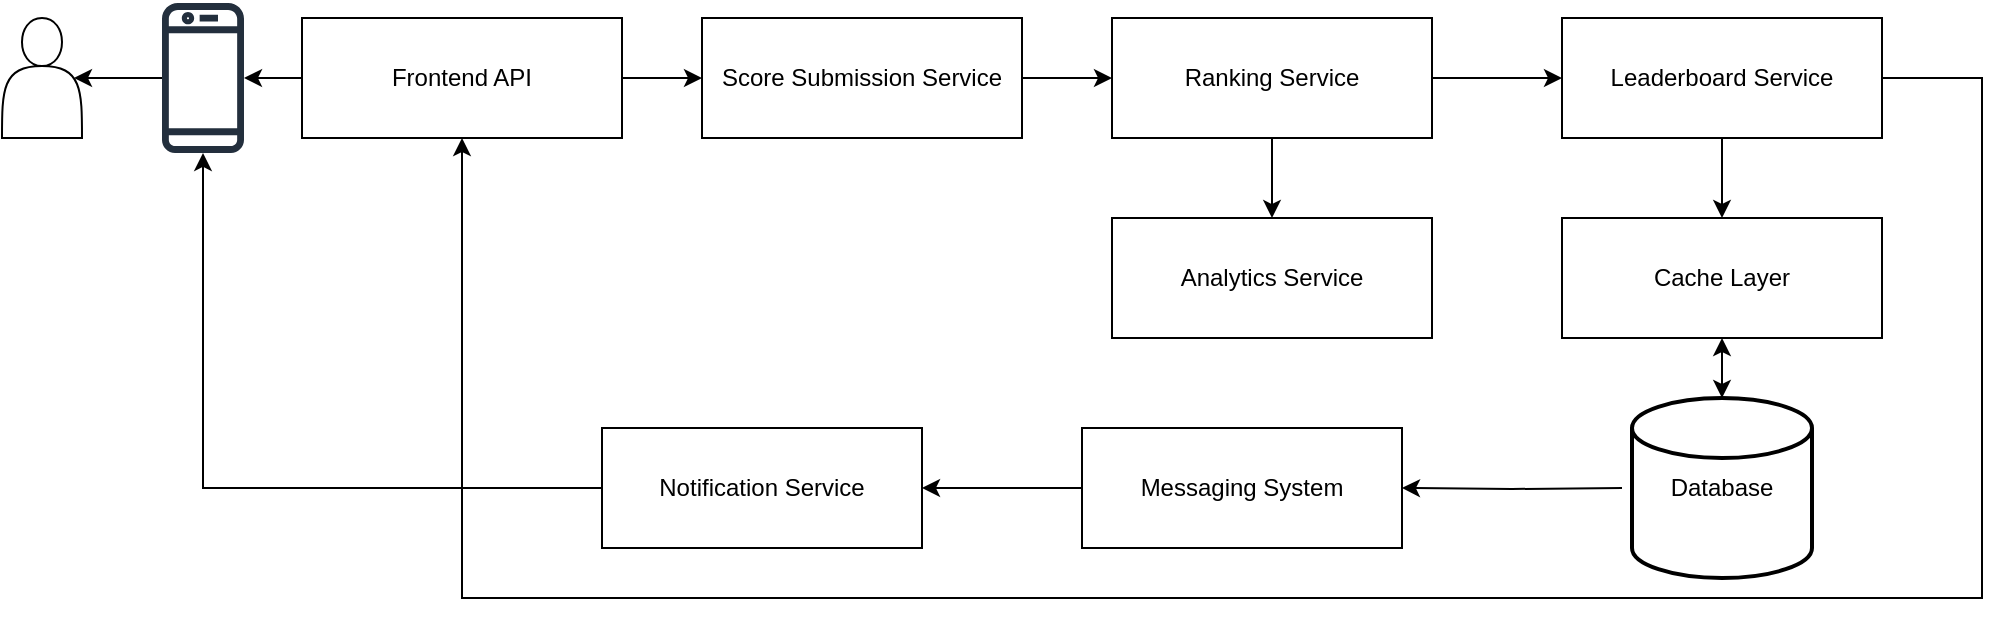 <mxfile version="24.7.17">
  <diagram name="Generic Online Game Leaderboard System Design" id="o0OCvDqOE0En7-RrT2to">
    <mxGraphModel dx="1804" dy="581" grid="1" gridSize="10" guides="1" tooltips="1" connect="1" arrows="1" fold="1" page="1" pageScale="1" pageWidth="850" pageHeight="1100" math="0" shadow="0">
      <root>
        <mxCell id="0" />
        <mxCell id="1" parent="0" />
        <mxCell id="lO7huxiK2E3GjXsihG1o-1" value="Score Submission Service" style="shape=rect;whiteSpace=wrap;html=1;" vertex="1" parent="1">
          <mxGeometry x="220" y="10" width="160" height="60" as="geometry" />
        </mxCell>
        <mxCell id="lO7huxiK2E3GjXsihG1o-2" value="Ranking Service" style="shape=rect;whiteSpace=wrap;html=1;" vertex="1" parent="1">
          <mxGeometry x="425" y="10" width="160" height="60" as="geometry" />
        </mxCell>
        <mxCell id="lO7huxiK2E3GjXsihG1o-3" value="Leaderboard Service" style="shape=rect;whiteSpace=wrap;html=1;" vertex="1" parent="1">
          <mxGeometry x="650" y="10" width="160" height="60" as="geometry" />
        </mxCell>
        <mxCell id="lO7huxiK2E3GjXsihG1o-5" value="Cache Layer" style="shape=rect;whiteSpace=wrap;html=1;" vertex="1" parent="1">
          <mxGeometry x="650" y="110" width="160" height="60" as="geometry" />
        </mxCell>
        <mxCell id="lO7huxiK2E3GjXsihG1o-21" value="" style="edgeStyle=orthogonalEdgeStyle;rounded=0;orthogonalLoop=1;jettySize=auto;html=1;" edge="1" parent="1" source="lO7huxiK2E3GjXsihG1o-6" target="lO7huxiK2E3GjXsihG1o-10">
          <mxGeometry relative="1" as="geometry" />
        </mxCell>
        <mxCell id="lO7huxiK2E3GjXsihG1o-6" value="Messaging System" style="shape=rect;whiteSpace=wrap;html=1;" vertex="1" parent="1">
          <mxGeometry x="410" y="215" width="160" height="60" as="geometry" />
        </mxCell>
        <mxCell id="lO7huxiK2E3GjXsihG1o-25" style="edgeStyle=orthogonalEdgeStyle;rounded=0;orthogonalLoop=1;jettySize=auto;html=1;exitX=0;exitY=0.5;exitDx=0;exitDy=0;" edge="1" parent="1" source="lO7huxiK2E3GjXsihG1o-7" target="lO7huxiK2E3GjXsihG1o-22">
          <mxGeometry relative="1" as="geometry" />
        </mxCell>
        <mxCell id="lO7huxiK2E3GjXsihG1o-7" value="Frontend API" style="shape=rect;whiteSpace=wrap;html=1;" vertex="1" parent="1">
          <mxGeometry x="20" y="10" width="160" height="60" as="geometry" />
        </mxCell>
        <mxCell id="lO7huxiK2E3GjXsihG1o-9" value="Analytics Service" style="shape=rect;whiteSpace=wrap;html=1;" vertex="1" parent="1">
          <mxGeometry x="425" y="110" width="160" height="60" as="geometry" />
        </mxCell>
        <mxCell id="lO7huxiK2E3GjXsihG1o-26" style="edgeStyle=orthogonalEdgeStyle;rounded=0;orthogonalLoop=1;jettySize=auto;html=1;exitX=0;exitY=0.5;exitDx=0;exitDy=0;" edge="1" parent="1" source="lO7huxiK2E3GjXsihG1o-10" target="lO7huxiK2E3GjXsihG1o-22">
          <mxGeometry relative="1" as="geometry" />
        </mxCell>
        <mxCell id="lO7huxiK2E3GjXsihG1o-10" value="Notification Service" style="shape=rect;whiteSpace=wrap;html=1;" vertex="1" parent="1">
          <mxGeometry x="170" y="215" width="160" height="60" as="geometry" />
        </mxCell>
        <mxCell id="lO7huxiK2E3GjXsihG1o-11" style="edgeStyle=orthogonalEdgeStyle;rounded=0;" edge="1" parent="1" source="lO7huxiK2E3GjXsihG1o-1" target="lO7huxiK2E3GjXsihG1o-2">
          <mxGeometry relative="1" as="geometry" />
        </mxCell>
        <mxCell id="lO7huxiK2E3GjXsihG1o-12" style="edgeStyle=orthogonalEdgeStyle;rounded=0;" edge="1" parent="1" source="lO7huxiK2E3GjXsihG1o-2" target="lO7huxiK2E3GjXsihG1o-3">
          <mxGeometry relative="1" as="geometry" />
        </mxCell>
        <mxCell id="lO7huxiK2E3GjXsihG1o-13" style="edgeStyle=orthogonalEdgeStyle;rounded=0;" edge="1" parent="1" source="lO7huxiK2E3GjXsihG1o-3" target="lO7huxiK2E3GjXsihG1o-5">
          <mxGeometry relative="1" as="geometry" />
        </mxCell>
        <mxCell id="lO7huxiK2E3GjXsihG1o-14" style="edgeStyle=orthogonalEdgeStyle;rounded=0;startArrow=classic;startFill=1;entryX=0.5;entryY=0;entryDx=0;entryDy=0;entryPerimeter=0;" edge="1" parent="1" source="lO7huxiK2E3GjXsihG1o-5" target="lO7huxiK2E3GjXsihG1o-20">
          <mxGeometry relative="1" as="geometry">
            <mxPoint x="730" y="310" as="targetPoint" />
          </mxGeometry>
        </mxCell>
        <mxCell id="lO7huxiK2E3GjXsihG1o-15" style="edgeStyle=orthogonalEdgeStyle;rounded=0;" edge="1" parent="1" target="lO7huxiK2E3GjXsihG1o-6">
          <mxGeometry relative="1" as="geometry">
            <mxPoint x="680" y="245" as="sourcePoint" />
          </mxGeometry>
        </mxCell>
        <mxCell id="lO7huxiK2E3GjXsihG1o-16" style="edgeStyle=orthogonalEdgeStyle;rounded=0;endArrow=none;endFill=0;startArrow=classic;startFill=1;" edge="1" parent="1" source="lO7huxiK2E3GjXsihG1o-1" target="lO7huxiK2E3GjXsihG1o-7">
          <mxGeometry relative="1" as="geometry" />
        </mxCell>
        <mxCell id="lO7huxiK2E3GjXsihG1o-17" style="edgeStyle=orthogonalEdgeStyle;rounded=0;exitX=1;exitY=0.5;exitDx=0;exitDy=0;entryX=0.5;entryY=1;entryDx=0;entryDy=0;" edge="1" parent="1" source="lO7huxiK2E3GjXsihG1o-3" target="lO7huxiK2E3GjXsihG1o-7">
          <mxGeometry relative="1" as="geometry">
            <Array as="points">
              <mxPoint x="860" y="40" />
              <mxPoint x="860" y="300" />
              <mxPoint x="100" y="300" />
            </Array>
          </mxGeometry>
        </mxCell>
        <mxCell id="lO7huxiK2E3GjXsihG1o-19" style="edgeStyle=orthogonalEdgeStyle;rounded=0;" edge="1" parent="1" source="lO7huxiK2E3GjXsihG1o-2" target="lO7huxiK2E3GjXsihG1o-9">
          <mxGeometry relative="1" as="geometry" />
        </mxCell>
        <mxCell id="lO7huxiK2E3GjXsihG1o-20" value="Database" style="strokeWidth=2;html=1;shape=mxgraph.flowchart.database;whiteSpace=wrap;" vertex="1" parent="1">
          <mxGeometry x="685" y="200" width="90" height="90" as="geometry" />
        </mxCell>
        <mxCell id="lO7huxiK2E3GjXsihG1o-24" value="" style="edgeStyle=orthogonalEdgeStyle;rounded=0;orthogonalLoop=1;jettySize=auto;html=1;entryX=0.9;entryY=0.5;entryDx=0;entryDy=0;entryPerimeter=0;" edge="1" parent="1" source="lO7huxiK2E3GjXsihG1o-22" target="lO7huxiK2E3GjXsihG1o-23">
          <mxGeometry relative="1" as="geometry">
            <mxPoint x="-150" y="49" as="targetPoint" />
          </mxGeometry>
        </mxCell>
        <mxCell id="lO7huxiK2E3GjXsihG1o-22" value="" style="sketch=0;outlineConnect=0;fontColor=#232F3E;gradientColor=none;fillColor=#232F3D;strokeColor=none;dashed=0;verticalLabelPosition=bottom;verticalAlign=top;align=center;html=1;fontSize=12;fontStyle=0;aspect=fixed;pointerEvents=1;shape=mxgraph.aws4.mobile_client;" vertex="1" parent="1">
          <mxGeometry x="-50" y="1" width="41" height="78" as="geometry" />
        </mxCell>
        <mxCell id="lO7huxiK2E3GjXsihG1o-23" value="" style="shape=actor;whiteSpace=wrap;html=1;" vertex="1" parent="1">
          <mxGeometry x="-130" y="10" width="40" height="60" as="geometry" />
        </mxCell>
      </root>
    </mxGraphModel>
  </diagram>
</mxfile>

